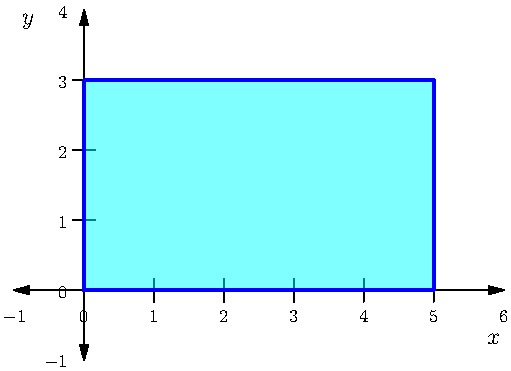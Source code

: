 size(9cm);
import graph;
xaxis("$x$", -1, 6, Ticks(Label(fontsize(9pt)), Step=1, begin=false, end=false), Arrows);
yaxis("$y$", -1, 4, Ticks(Label(fontsize(9pt)), Step=1, begin=false, end=false), Arrows);

filldraw(box((0,0), (5,3)), opacity(0.5)+cyan, blue+1.5);
